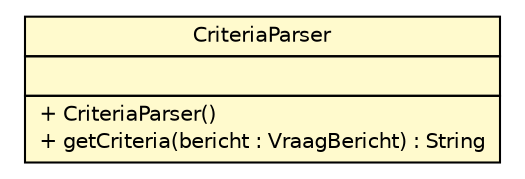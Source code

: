 #!/usr/local/bin/dot
#
# Class diagram 
# Generated by UMLGraph version R5_6-24-gf6e263 (http://www.umlgraph.org/)
#

digraph G {
	edge [fontname="Helvetica",fontsize=10,labelfontname="Helvetica",labelfontsize=10];
	node [fontname="Helvetica",fontsize=10,shape=plaintext];
	nodesep=0.25;
	ranksep=0.5;
	// nl.b3p.brmo.stufbg204.CriteriaParser
	c51622 [label=<<table title="nl.b3p.brmo.stufbg204.CriteriaParser" border="0" cellborder="1" cellspacing="0" cellpadding="2" port="p" bgcolor="lemonChiffon" href="./CriteriaParser.html">
		<tr><td><table border="0" cellspacing="0" cellpadding="1">
<tr><td align="center" balign="center"> CriteriaParser </td></tr>
		</table></td></tr>
		<tr><td><table border="0" cellspacing="0" cellpadding="1">
<tr><td align="left" balign="left">  </td></tr>
		</table></td></tr>
		<tr><td><table border="0" cellspacing="0" cellpadding="1">
<tr><td align="left" balign="left"> + CriteriaParser() </td></tr>
<tr><td align="left" balign="left"> + getCriteria(bericht : VraagBericht) : String </td></tr>
		</table></td></tr>
		</table>>, URL="./CriteriaParser.html", fontname="Helvetica", fontcolor="black", fontsize=10.0];
}

